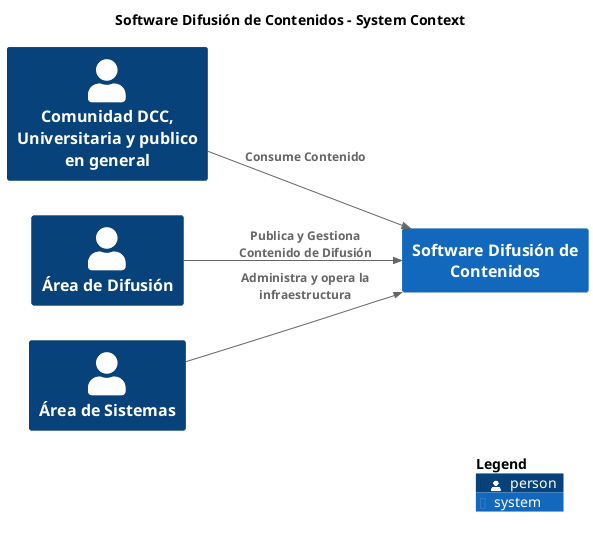 @startuml
set separator none
title Software Difusión de Contenidos - System Context

left to right direction

!include <C4/C4>
!include <C4/C4_Context>

skinparam svgDimensionStyle false
skinparam preserveAspectRatio meet
Person(ComunidadDCCUniversitariaypublicoengeneral, "Comunidad DCC, Universitaria y publico en general", "", $tags="")
Person(ÁreadeDifusión, "Área de Difusión", "", $tags="")
Person(ÁreadeSistemas, "Área de Sistemas", "", $tags="")
System(SoftwareDifusióndeContenidos, "Software Difusión de Contenidos", "", $tags="")[[../container/]]

Rel_D(ÁreadeSistemas, SoftwareDifusióndeContenidos, "Administra y opera la infraestructura", $tags="")
Rel_D(ComunidadDCCUniversitariaypublicoengeneral, SoftwareDifusióndeContenidos, "Consume Contenido", $tags="")
Rel_D(ÁreadeDifusión, SoftwareDifusióndeContenidos, "Publica y Gestiona Contenido de Difusión", $tags="")

SHOW_LEGEND(true)
@enduml